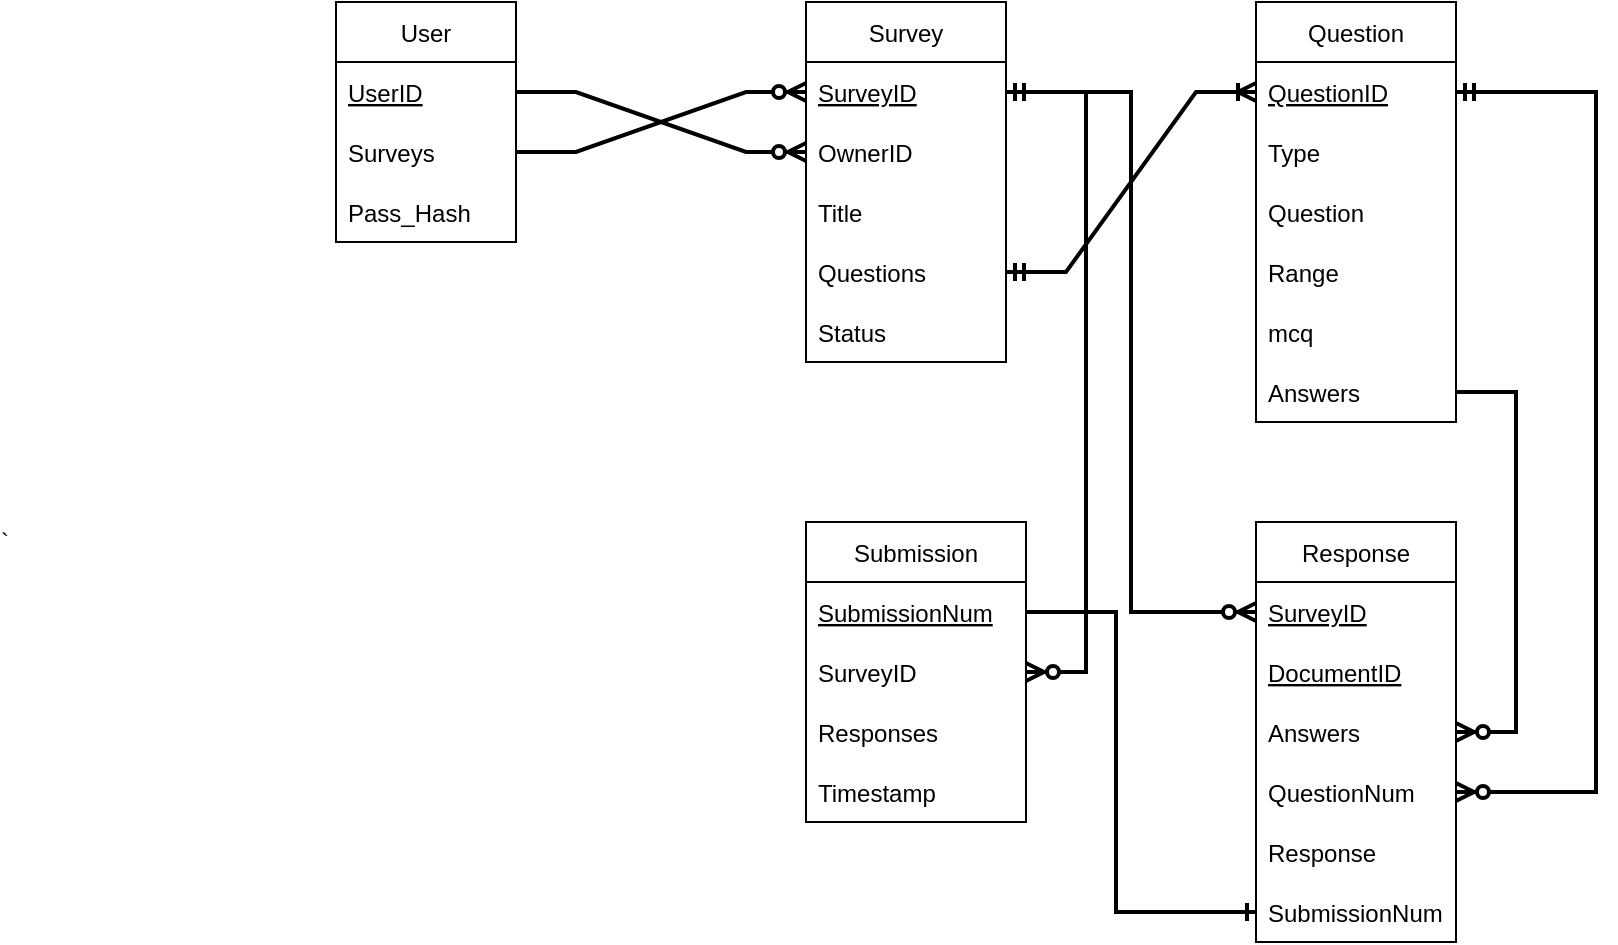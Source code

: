 <mxfile version="16.5.1" type="device"><diagram id="S2D5j4dC-LMw5S_Gx_Dy" name="Page-1"><mxGraphModel dx="2272" dy="865" grid="1" gridSize="10" guides="1" tooltips="1" connect="1" arrows="1" fold="1" page="1" pageScale="1" pageWidth="850" pageHeight="1100" math="0" shadow="0"><root><mxCell id="0"/><mxCell id="1" parent="0"/><mxCell id="3kS0XsGJIDzk-KbLpJ6C-1" value="User" style="swimlane;fontStyle=0;childLayout=stackLayout;horizontal=1;startSize=30;horizontalStack=0;resizeParent=1;resizeParentMax=0;resizeLast=0;collapsible=1;marginBottom=0;" vertex="1" parent="1"><mxGeometry x="90" y="60" width="90" height="120" as="geometry"><mxRectangle x="90" y="80" width="50" height="30" as="alternateBounds"/></mxGeometry></mxCell><mxCell id="3kS0XsGJIDzk-KbLpJ6C-2" value="UserID" style="text;strokeColor=none;fillColor=none;align=left;verticalAlign=middle;spacingLeft=4;spacingRight=4;overflow=hidden;points=[[0,0.5],[1,0.5]];portConstraint=eastwest;rotatable=0;fontStyle=4" vertex="1" parent="3kS0XsGJIDzk-KbLpJ6C-1"><mxGeometry y="30" width="90" height="30" as="geometry"/></mxCell><mxCell id="3kS0XsGJIDzk-KbLpJ6C-3" value="Surveys" style="text;strokeColor=none;fillColor=none;align=left;verticalAlign=middle;spacingLeft=4;spacingRight=4;overflow=hidden;points=[[0,0.5],[1,0.5]];portConstraint=eastwest;rotatable=0;" vertex="1" parent="3kS0XsGJIDzk-KbLpJ6C-1"><mxGeometry y="60" width="90" height="30" as="geometry"/></mxCell><mxCell id="3kS0XsGJIDzk-KbLpJ6C-4" value="Pass_Hash" style="text;strokeColor=none;fillColor=none;align=left;verticalAlign=middle;spacingLeft=4;spacingRight=4;overflow=hidden;points=[[0,0.5],[1,0.5]];portConstraint=eastwest;rotatable=0;" vertex="1" parent="3kS0XsGJIDzk-KbLpJ6C-1"><mxGeometry y="90" width="90" height="30" as="geometry"/></mxCell><mxCell id="3kS0XsGJIDzk-KbLpJ6C-5" value="Survey" style="swimlane;fontStyle=0;childLayout=stackLayout;horizontal=1;startSize=30;horizontalStack=0;resizeParent=1;resizeParentMax=0;resizeLast=0;collapsible=1;marginBottom=0;" vertex="1" parent="1"><mxGeometry x="325" y="60" width="100" height="180" as="geometry"><mxRectangle x="90" y="80" width="50" height="30" as="alternateBounds"/></mxGeometry></mxCell><mxCell id="3kS0XsGJIDzk-KbLpJ6C-15" value="SurveyID" style="text;strokeColor=none;fillColor=none;align=left;verticalAlign=middle;spacingLeft=4;spacingRight=4;overflow=hidden;points=[[0,0.5],[1,0.5]];portConstraint=eastwest;rotatable=0;fontStyle=4" vertex="1" parent="3kS0XsGJIDzk-KbLpJ6C-5"><mxGeometry y="30" width="100" height="30" as="geometry"/></mxCell><mxCell id="3kS0XsGJIDzk-KbLpJ6C-6" value="OwnerID" style="text;strokeColor=none;fillColor=none;align=left;verticalAlign=middle;spacingLeft=4;spacingRight=4;overflow=hidden;points=[[0,0.5],[1,0.5]];portConstraint=eastwest;rotatable=0;fontStyle=0" vertex="1" parent="3kS0XsGJIDzk-KbLpJ6C-5"><mxGeometry y="60" width="100" height="30" as="geometry"/></mxCell><mxCell id="3kS0XsGJIDzk-KbLpJ6C-7" value="Title" style="text;strokeColor=none;fillColor=none;align=left;verticalAlign=middle;spacingLeft=4;spacingRight=4;overflow=hidden;points=[[0,0.5],[1,0.5]];portConstraint=eastwest;rotatable=0;" vertex="1" parent="3kS0XsGJIDzk-KbLpJ6C-5"><mxGeometry y="90" width="100" height="30" as="geometry"/></mxCell><mxCell id="3kS0XsGJIDzk-KbLpJ6C-8" value="Questions" style="text;strokeColor=none;fillColor=none;align=left;verticalAlign=middle;spacingLeft=4;spacingRight=4;overflow=hidden;points=[[0,0.5],[1,0.5]];portConstraint=eastwest;rotatable=0;" vertex="1" parent="3kS0XsGJIDzk-KbLpJ6C-5"><mxGeometry y="120" width="100" height="30" as="geometry"/></mxCell><mxCell id="3kS0XsGJIDzk-KbLpJ6C-9" value="Status" style="text;strokeColor=none;fillColor=none;align=left;verticalAlign=middle;spacingLeft=4;spacingRight=4;overflow=hidden;points=[[0,0.5],[1,0.5]];portConstraint=eastwest;rotatable=0;" vertex="1" parent="3kS0XsGJIDzk-KbLpJ6C-5"><mxGeometry y="150" width="100" height="30" as="geometry"/></mxCell><mxCell id="3kS0XsGJIDzk-KbLpJ6C-10" value="Question" style="swimlane;fontStyle=0;childLayout=stackLayout;horizontal=1;startSize=30;horizontalStack=0;resizeParent=1;resizeParentMax=0;resizeLast=0;collapsible=1;marginBottom=0;" vertex="1" parent="1"><mxGeometry x="550" y="60" width="100" height="210" as="geometry"><mxRectangle x="90" y="80" width="50" height="30" as="alternateBounds"/></mxGeometry></mxCell><mxCell id="3kS0XsGJIDzk-KbLpJ6C-16" value="QuestionID" style="text;strokeColor=none;fillColor=none;align=left;verticalAlign=middle;spacingLeft=4;spacingRight=4;overflow=hidden;points=[[0,0.5],[1,0.5]];portConstraint=eastwest;rotatable=0;fontStyle=4" vertex="1" parent="3kS0XsGJIDzk-KbLpJ6C-10"><mxGeometry y="30" width="100" height="30" as="geometry"/></mxCell><mxCell id="3kS0XsGJIDzk-KbLpJ6C-11" value="Type" style="text;strokeColor=none;fillColor=none;align=left;verticalAlign=middle;spacingLeft=4;spacingRight=4;overflow=hidden;points=[[0,0.5],[1,0.5]];portConstraint=eastwest;rotatable=0;fontStyle=0" vertex="1" parent="3kS0XsGJIDzk-KbLpJ6C-10"><mxGeometry y="60" width="100" height="30" as="geometry"/></mxCell><mxCell id="3kS0XsGJIDzk-KbLpJ6C-12" value="Question" style="text;strokeColor=none;fillColor=none;align=left;verticalAlign=middle;spacingLeft=4;spacingRight=4;overflow=hidden;points=[[0,0.5],[1,0.5]];portConstraint=eastwest;rotatable=0;" vertex="1" parent="3kS0XsGJIDzk-KbLpJ6C-10"><mxGeometry y="90" width="100" height="30" as="geometry"/></mxCell><mxCell id="3kS0XsGJIDzk-KbLpJ6C-13" value="Range" style="text;strokeColor=none;fillColor=none;align=left;verticalAlign=middle;spacingLeft=4;spacingRight=4;overflow=hidden;points=[[0,0.5],[1,0.5]];portConstraint=eastwest;rotatable=0;" vertex="1" parent="3kS0XsGJIDzk-KbLpJ6C-10"><mxGeometry y="120" width="100" height="30" as="geometry"/></mxCell><mxCell id="3kS0XsGJIDzk-KbLpJ6C-14" value="mcq" style="text;strokeColor=none;fillColor=none;align=left;verticalAlign=middle;spacingLeft=4;spacingRight=4;overflow=hidden;points=[[0,0.5],[1,0.5]];portConstraint=eastwest;rotatable=0;" vertex="1" parent="3kS0XsGJIDzk-KbLpJ6C-10"><mxGeometry y="150" width="100" height="30" as="geometry"/></mxCell><mxCell id="3kS0XsGJIDzk-KbLpJ6C-17" value="Answers" style="text;strokeColor=none;fillColor=none;align=left;verticalAlign=middle;spacingLeft=4;spacingRight=4;overflow=hidden;points=[[0,0.5],[1,0.5]];portConstraint=eastwest;rotatable=0;" vertex="1" parent="3kS0XsGJIDzk-KbLpJ6C-10"><mxGeometry y="180" width="100" height="30" as="geometry"/></mxCell><mxCell id="3kS0XsGJIDzk-KbLpJ6C-18" value="Response" style="swimlane;fontStyle=0;childLayout=stackLayout;horizontal=1;startSize=30;horizontalStack=0;resizeParent=1;resizeParentMax=0;resizeLast=0;collapsible=1;marginBottom=0;" vertex="1" parent="1"><mxGeometry x="550" y="320" width="100" height="210" as="geometry"><mxRectangle x="90" y="80" width="50" height="30" as="alternateBounds"/></mxGeometry></mxCell><mxCell id="3kS0XsGJIDzk-KbLpJ6C-20" value="SurveyID" style="text;strokeColor=none;fillColor=none;align=left;verticalAlign=middle;spacingLeft=4;spacingRight=4;overflow=hidden;points=[[0,0.5],[1,0.5]];portConstraint=eastwest;rotatable=0;fontStyle=4" vertex="1" parent="3kS0XsGJIDzk-KbLpJ6C-18"><mxGeometry y="30" width="100" height="30" as="geometry"/></mxCell><mxCell id="3kS0XsGJIDzk-KbLpJ6C-21" value="DocumentID" style="text;strokeColor=none;fillColor=none;align=left;verticalAlign=middle;spacingLeft=4;spacingRight=4;overflow=hidden;points=[[0,0.5],[1,0.5]];portConstraint=eastwest;rotatable=0;fontStyle=4" vertex="1" parent="3kS0XsGJIDzk-KbLpJ6C-18"><mxGeometry y="60" width="100" height="30" as="geometry"/></mxCell><mxCell id="3kS0XsGJIDzk-KbLpJ6C-22" value="Answers" style="text;strokeColor=none;fillColor=none;align=left;verticalAlign=middle;spacingLeft=4;spacingRight=4;overflow=hidden;points=[[0,0.5],[1,0.5]];portConstraint=eastwest;rotatable=0;" vertex="1" parent="3kS0XsGJIDzk-KbLpJ6C-18"><mxGeometry y="90" width="100" height="30" as="geometry"/></mxCell><mxCell id="3kS0XsGJIDzk-KbLpJ6C-23" value="QuestionNum" style="text;strokeColor=none;fillColor=none;align=left;verticalAlign=middle;spacingLeft=4;spacingRight=4;overflow=hidden;points=[[0,0.5],[1,0.5]];portConstraint=eastwest;rotatable=0;" vertex="1" parent="3kS0XsGJIDzk-KbLpJ6C-18"><mxGeometry y="120" width="100" height="30" as="geometry"/></mxCell><mxCell id="3kS0XsGJIDzk-KbLpJ6C-24" value="Response" style="text;strokeColor=none;fillColor=none;align=left;verticalAlign=middle;spacingLeft=4;spacingRight=4;overflow=hidden;points=[[0,0.5],[1,0.5]];portConstraint=eastwest;rotatable=0;" vertex="1" parent="3kS0XsGJIDzk-KbLpJ6C-18"><mxGeometry y="150" width="100" height="30" as="geometry"/></mxCell><mxCell id="3kS0XsGJIDzk-KbLpJ6C-25" value="SubmissionNum" style="text;strokeColor=none;fillColor=none;align=left;verticalAlign=middle;spacingLeft=4;spacingRight=4;overflow=hidden;points=[[0,0.5],[1,0.5]];portConstraint=eastwest;rotatable=0;" vertex="1" parent="3kS0XsGJIDzk-KbLpJ6C-18"><mxGeometry y="180" width="100" height="30" as="geometry"/></mxCell><mxCell id="3kS0XsGJIDzk-KbLpJ6C-26" value="Submission" style="swimlane;fontStyle=0;childLayout=stackLayout;horizontal=1;startSize=30;horizontalStack=0;resizeParent=1;resizeParentMax=0;resizeLast=0;collapsible=1;marginBottom=0;" vertex="1" parent="1"><mxGeometry x="325" y="320" width="110" height="150" as="geometry"><mxRectangle x="90" y="80" width="50" height="30" as="alternateBounds"/></mxGeometry></mxCell><mxCell id="3kS0XsGJIDzk-KbLpJ6C-27" value="SubmissionNum" style="text;strokeColor=none;fillColor=none;align=left;verticalAlign=middle;spacingLeft=4;spacingRight=4;overflow=hidden;points=[[0,0.5],[1,0.5]];portConstraint=eastwest;rotatable=0;fontStyle=4" vertex="1" parent="3kS0XsGJIDzk-KbLpJ6C-26"><mxGeometry y="30" width="110" height="30" as="geometry"/></mxCell><mxCell id="3kS0XsGJIDzk-KbLpJ6C-28" value="SurveyID" style="text;strokeColor=none;fillColor=none;align=left;verticalAlign=middle;spacingLeft=4;spacingRight=4;overflow=hidden;points=[[0,0.5],[1,0.5]];portConstraint=eastwest;rotatable=0;" vertex="1" parent="3kS0XsGJIDzk-KbLpJ6C-26"><mxGeometry y="60" width="110" height="30" as="geometry"/></mxCell><mxCell id="3kS0XsGJIDzk-KbLpJ6C-29" value="Responses" style="text;strokeColor=none;fillColor=none;align=left;verticalAlign=middle;spacingLeft=4;spacingRight=4;overflow=hidden;points=[[0,0.5],[1,0.5]];portConstraint=eastwest;rotatable=0;" vertex="1" parent="3kS0XsGJIDzk-KbLpJ6C-26"><mxGeometry y="90" width="110" height="30" as="geometry"/></mxCell><mxCell id="3kS0XsGJIDzk-KbLpJ6C-30" value="Timestamp" style="text;strokeColor=none;fillColor=none;align=left;verticalAlign=middle;spacingLeft=4;spacingRight=4;overflow=hidden;points=[[0,0.5],[1,0.5]];portConstraint=eastwest;rotatable=0;" vertex="1" parent="3kS0XsGJIDzk-KbLpJ6C-26"><mxGeometry y="120" width="110" height="30" as="geometry"/></mxCell><mxCell id="3kS0XsGJIDzk-KbLpJ6C-31" value="" style="edgeStyle=entityRelationEdgeStyle;fontSize=12;html=1;endArrow=ERzeroToMany;endFill=1;rounded=0;entryX=0;entryY=0.5;entryDx=0;entryDy=0;strokeWidth=2;" edge="1" parent="1" source="3kS0XsGJIDzk-KbLpJ6C-2" target="3kS0XsGJIDzk-KbLpJ6C-6"><mxGeometry width="100" height="100" relative="1" as="geometry"><mxPoint x="80" y="340" as="sourcePoint"/><mxPoint x="180" y="240" as="targetPoint"/></mxGeometry></mxCell><mxCell id="3kS0XsGJIDzk-KbLpJ6C-32" value="" style="edgeStyle=entityRelationEdgeStyle;fontSize=12;html=1;endArrow=ERzeroToMany;endFill=1;rounded=0;entryX=0;entryY=0.5;entryDx=0;entryDy=0;strokeWidth=2;exitX=1;exitY=0.5;exitDx=0;exitDy=0;" edge="1" parent="1" source="3kS0XsGJIDzk-KbLpJ6C-3" target="3kS0XsGJIDzk-KbLpJ6C-15"><mxGeometry width="100" height="100" relative="1" as="geometry"><mxPoint x="190" y="115" as="sourcePoint"/><mxPoint x="335" y="145" as="targetPoint"/></mxGeometry></mxCell><mxCell id="3kS0XsGJIDzk-KbLpJ6C-33" value="" style="edgeStyle=entityRelationEdgeStyle;fontSize=12;html=1;endArrow=ERoneToMany;startArrow=ERmandOne;rounded=0;strokeWidth=2;" edge="1" parent="1" source="3kS0XsGJIDzk-KbLpJ6C-8" target="3kS0XsGJIDzk-KbLpJ6C-16"><mxGeometry width="100" height="100" relative="1" as="geometry"><mxPoint x="620" y="200" as="sourcePoint"/><mxPoint x="660" y="140" as="targetPoint"/></mxGeometry></mxCell><mxCell id="3kS0XsGJIDzk-KbLpJ6C-35" value="`" style="edgeStyle=elbowEdgeStyle;fontSize=12;html=1;endArrow=ERzeroToMany;startArrow=ERmandOne;rounded=0;strokeWidth=2;" edge="1" parent="1" source="3kS0XsGJIDzk-KbLpJ6C-15" target="3kS0XsGJIDzk-KbLpJ6C-20"><mxGeometry x="0.492" y="-564" width="100" height="100" relative="1" as="geometry"><mxPoint x="370" y="290" as="sourcePoint"/><mxPoint x="470" y="190" as="targetPoint"/><mxPoint as="offset"/></mxGeometry></mxCell><mxCell id="3kS0XsGJIDzk-KbLpJ6C-36" value="" style="edgeStyle=elbowEdgeStyle;fontSize=12;html=1;endArrow=ERone;endFill=1;rounded=0;strokeWidth=2;exitX=1;exitY=0.5;exitDx=0;exitDy=0;" edge="1" parent="1" source="3kS0XsGJIDzk-KbLpJ6C-27" target="3kS0XsGJIDzk-KbLpJ6C-25"><mxGeometry width="100" height="100" relative="1" as="geometry"><mxPoint x="90" y="470" as="sourcePoint"/><mxPoint x="190" y="370" as="targetPoint"/><Array as="points"><mxPoint x="480" y="470"/></Array></mxGeometry></mxCell><mxCell id="3kS0XsGJIDzk-KbLpJ6C-37" value="" style="edgeStyle=entityRelationEdgeStyle;fontSize=12;html=1;endArrow=ERzeroToMany;startArrow=ERmandOne;rounded=0;strokeWidth=2;" edge="1" parent="1" source="3kS0XsGJIDzk-KbLpJ6C-15" target="3kS0XsGJIDzk-KbLpJ6C-28"><mxGeometry width="100" height="100" relative="1" as="geometry"><mxPoint x="370" y="290" as="sourcePoint"/><mxPoint x="460" y="260" as="targetPoint"/></mxGeometry></mxCell><mxCell id="3kS0XsGJIDzk-KbLpJ6C-39" value="" style="edgeStyle=entityRelationEdgeStyle;fontSize=12;html=1;endArrow=ERzeroToMany;endFill=1;rounded=0;strokeWidth=2;exitX=1;exitY=0.5;exitDx=0;exitDy=0;" edge="1" parent="1" source="3kS0XsGJIDzk-KbLpJ6C-17" target="3kS0XsGJIDzk-KbLpJ6C-22"><mxGeometry width="100" height="100" relative="1" as="geometry"><mxPoint x="830" y="400" as="sourcePoint"/><mxPoint x="930" y="300" as="targetPoint"/></mxGeometry></mxCell><mxCell id="3kS0XsGJIDzk-KbLpJ6C-41" value="" style="edgeStyle=elbowEdgeStyle;fontSize=12;html=1;endArrow=ERzeroToMany;startArrow=ERmandOne;rounded=0;strokeWidth=2;" edge="1" parent="1" source="3kS0XsGJIDzk-KbLpJ6C-16" target="3kS0XsGJIDzk-KbLpJ6C-23"><mxGeometry width="100" height="100" relative="1" as="geometry"><mxPoint x="760" y="380" as="sourcePoint"/><mxPoint x="860" y="280" as="targetPoint"/><Array as="points"><mxPoint x="720" y="240"/></Array></mxGeometry></mxCell></root></mxGraphModel></diagram></mxfile>